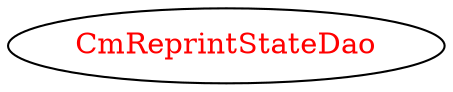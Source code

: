 digraph dependencyGraph {
 concentrate=true;
 ranksep="2.0";
 rankdir="LR"; 
 splines="ortho";
"CmReprintStateDao" [fontcolor="red"];
}